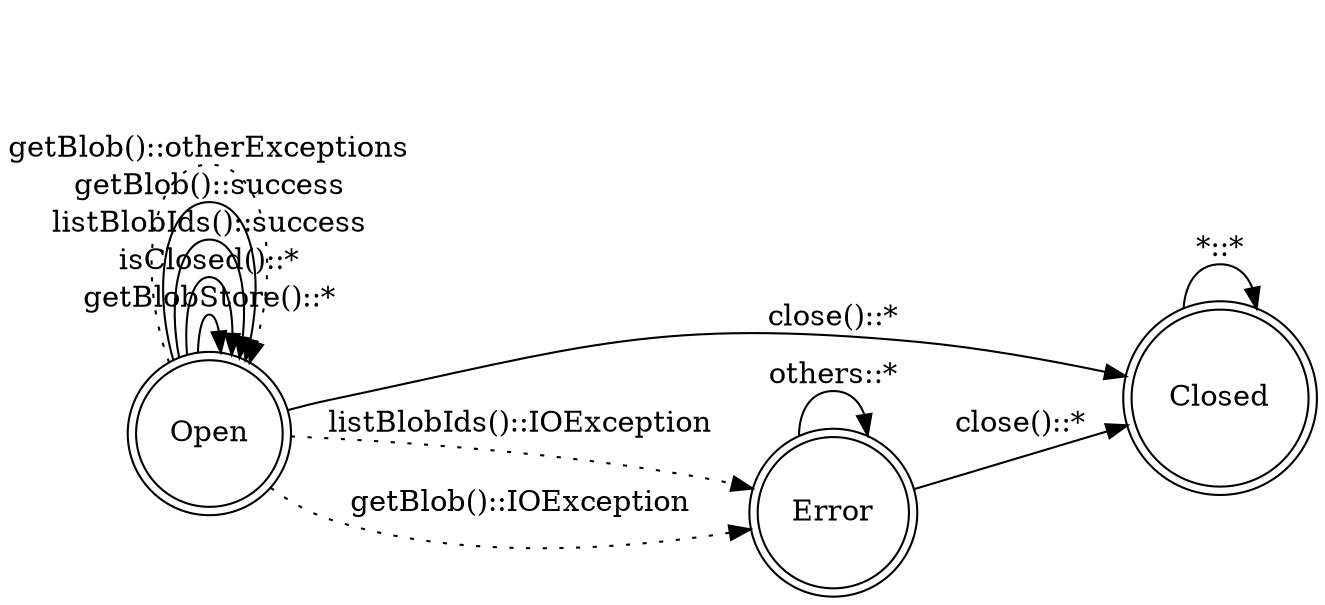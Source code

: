 /* $HeadURL::                                                                            $
 * $Id$
 *
 * Copyright (c) 2008,2009 by Fedora Commons Inc.
 * http://www.fedoracommons.org
 *
 * In collaboration with Topaz Inc.
 * http://www.topazproject.org
 *
 * Licensed under the Apache License, Version 2.0 (the "License");
 * you may not use this file except in compliance with the License.
 * You may obtain a copy of the License at
 *
 *     http://www.apache.org/licenses/LICENSE-2.0
 *
 * Unless required by applicable law or agreed to in writing, software
 * distributed under the License is distributed on an "AS IS" BASIS,
 * WITHOUT WARRANTIES OR CONDITIONS OF ANY KIND, either express or implied.
 * See the License for the specific language governing permissions and
 * limitations under the License.
 */
digraph connection {
  rankdir=LR;
  overlap=scale;

  node [shape = doublecircle]; Open Closed Error;
  node [shape = circle];

  Open -> Open [ label = "getBlobStore()::*" ];

  Open -> Open [ label = "isClosed()::*" ];

  Open -> Open [ label = "listBlobIds()::success" ];
  Open -> Error [ style = dotted, label = "listBlobIds()::IOException" ];

  Open -> Open [ label = "getBlob()::success" ];
  Open -> Error [ style = dotted, label = "getBlob()::IOException" ];
  Open -> Open [ style = dotted, label = "getBlob()::otherExceptions" ];

  Open -> Closed [ label = "close()::*" ];

  Error -> Closed [ label = "close()::*" ];

  Error -> Error [ label = "others::*" ];

  Closed -> Closed [ label = "*::*" ];
}
